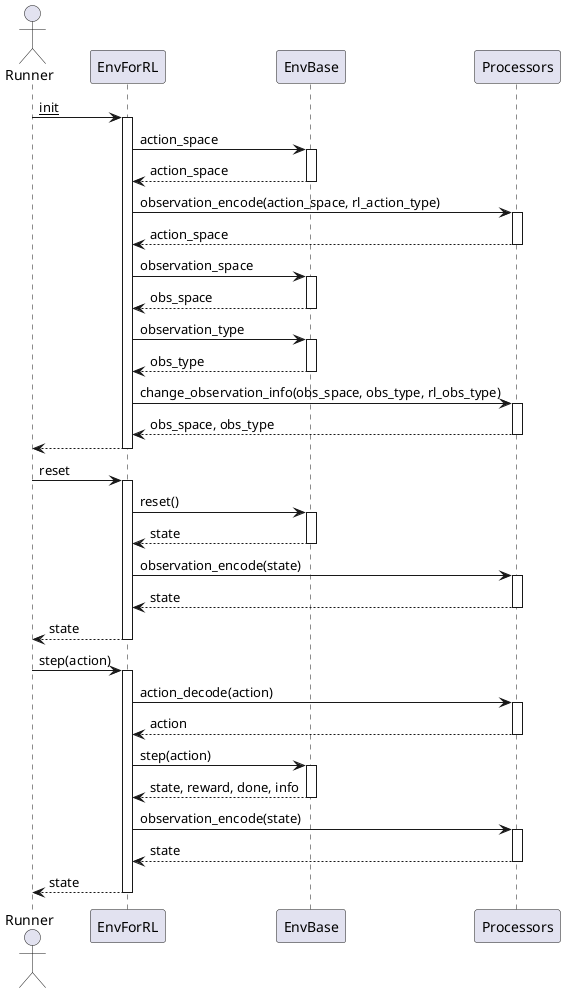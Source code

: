 @startuml
autoactivate on

actor Runner
participant EnvForRL
participant EnvBase
participant Processors


Runner -> EnvForRL: __init__
    EnvForRL -> EnvBase: action_space
    return action_space
    EnvForRL -> Processors: observation_encode(action_space, rl_action_type)
    return action_space

    EnvForRL -> EnvBase: observation_space
    return obs_space
    EnvForRL -> EnvBase: observation_type
    return obs_type
    EnvForRL -> Processors: change_observation_info(obs_space, obs_type, rl_obs_type)
    return obs_space, obs_type
    
return

Runner -> EnvForRL: reset
    EnvForRL -> EnvBase: reset()
    return state
    EnvForRL -> Processors: observation_encode(state)
    return state
return state

Runner -> EnvForRL: step(action)
    EnvForRL -> Processors: action_decode(action)
    return action

    EnvForRL -> EnvBase: step(action)
    return state, reward, done, info

    EnvForRL -> Processors: observation_encode(state)
    return state
return state

@enduml